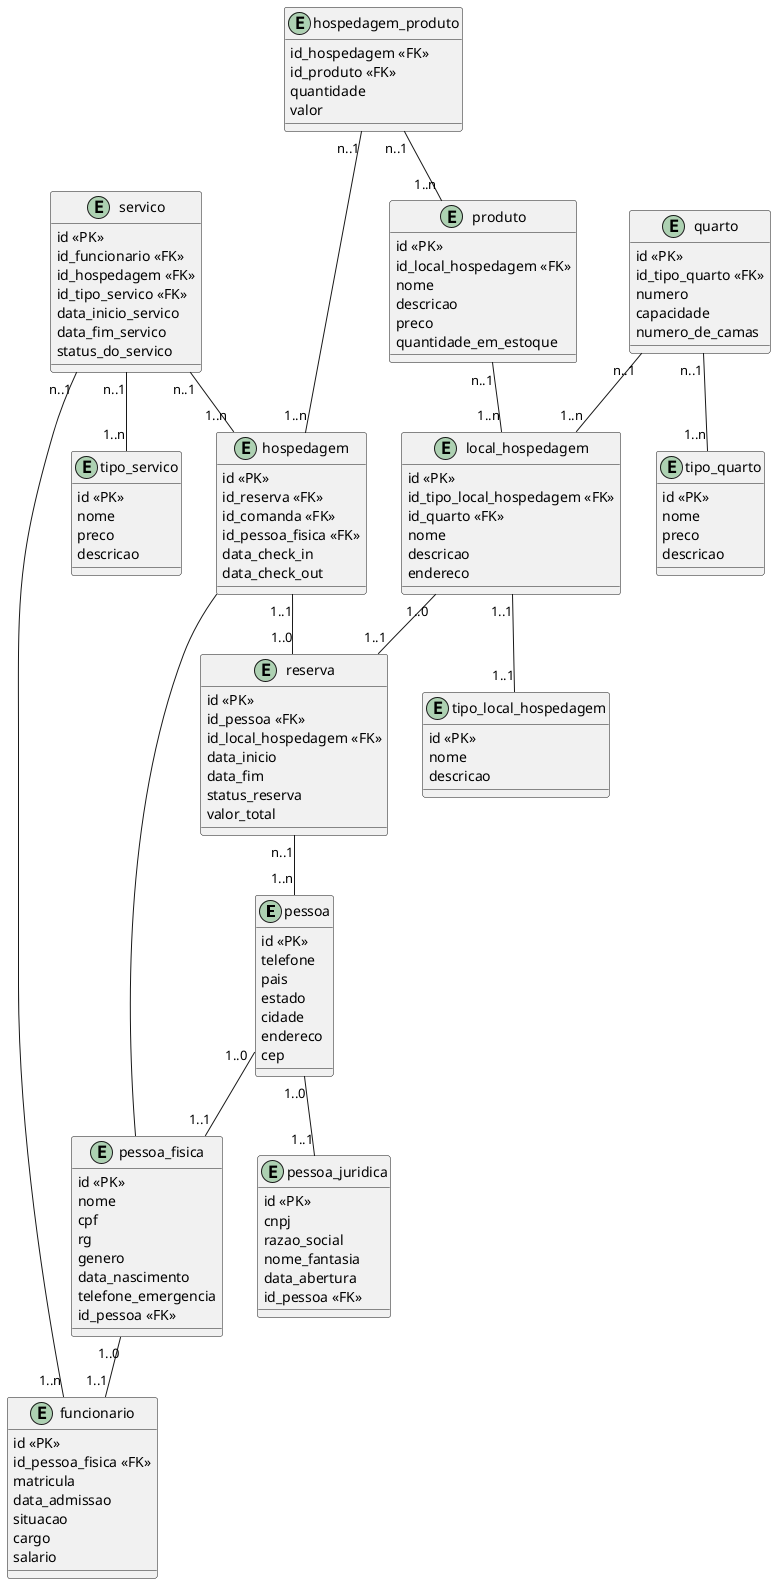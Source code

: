 @startuml Hospedagem

entity pessoa{
    id <<PK>>
    telefone
    pais
    estado
    cidade
    endereco
    cep
}

entity pessoa_fisica{
    id <<PK>>
    nome
    cpf
    rg
    genero
    data_nascimento
    telefone_emergencia
    id_pessoa <<FK>>
}

entity pessoa_juridica{
    id <<PK>>
    cnpj
    razao_social
    nome_fantasia
    data_abertura
    id_pessoa <<FK>>
}

entity funcionario{
    id <<PK>>
    id_pessoa_fisica <<FK>>
    matricula
    data_admissao
    situacao
    cargo
    salario
}

entity reserva{
    id <<PK>>
    id_pessoa <<FK>>
    id_local_hospedagem <<FK>>
    data_inicio
    data_fim
    status_reserva
    valor_total
}

entity hospedagem{
    id <<PK>>
    id_reserva <<FK>>
    id_comanda <<FK>>
    id_pessoa_fisica <<FK>>
    data_check_in
    data_check_out
}

entity tipo_local_hospedagem{
    id <<PK>>
    nome
    descricao
}

entity local_hospedagem{
    id <<PK>>
    id_tipo_local_hospedagem <<FK>>
    id_quarto <<FK>>
    nome
    descricao
    endereco
}

entity tipo_quarto{
    id <<PK>>
    nome
    preco
    descricao
}

entity quarto{
    id <<PK>>
    id_tipo_quarto <<FK>>
    numero
    capacidade
    numero_de_camas
}

entity tipo_servico{
    id <<PK>>
    nome
    preco
    descricao
}

entity servico{
    id <<PK>>
    id_funcionario <<FK>>
    id_hospedagem <<FK>>
    id_tipo_servico <<FK>>
    data_inicio_servico
    data_fim_servico
    status_do_servico
}

entity produto{
    id <<PK>>
    id_local_hospedagem <<FK>>
    nome
    descricao
    preco
    quantidade_em_estoque
}

entity hospedagem_produto{
    id_hospedagem <<FK>>
    id_produto <<FK>>
    quantidade
    valor
}

pessoa "1..0" -- "1..1" pessoa_fisica
pessoa "1..0" -- "1..1" pessoa_juridica

pessoa_fisica "1..0" -- "1..1" funcionario

reserva "n..1" -- "1..n" pessoa
hospedagem "1..1" -- "1..0" reserva

local_hospedagem "1..0" -- "1..1" reserva
local_hospedagem "1..1" -- "1..1" tipo_local_hospedagem

quarto "n..1" -- "1..n" tipo_quarto
quarto "n..1" -- "1..n" local_hospedagem

produto "n..1" -- "1..n" local_hospedagem

hospedagem_produto "n..1" -- "1..n" produto
hospedagem_produto "n..1" -- "1..n" hospedagem

servico "n..1" -- "1..n" tipo_servico
servico "n..1" -- "1..n" funcionario
servico "n..1" -- "1..n" hospedagem

hospedagem -- pessoa_fisica

@enduml